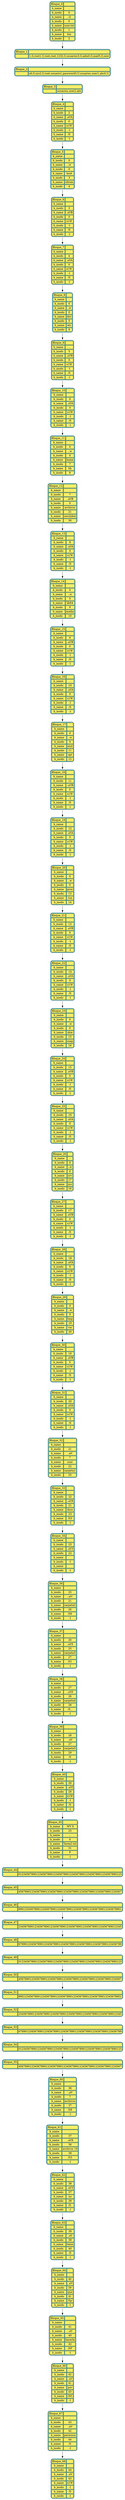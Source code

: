 digraph G {
a0[shape=none label=<
<TABLE cellspacing="3" cellpadding="2" style="rounded" bgcolor="#68d9e2"><TR>
<TD bgcolor="#f6ee69">Bloque_0</TD>
<TD bgcolor="#f6ee69"></TD>
</TR>

<TR>
<TD bgcolor="#f6ee69">b_name</TD>
<TD bgcolor="#f6ee69">.</TD>
</TR>

<TR>
<TD bgcolor="#f6ee69">b_inodo</TD>
<TD bgcolor="#f6ee69">0</TD>
</TR>

<TR>
<TD bgcolor="#f6ee69">b_name</TD>
<TD bgcolor="#f6ee69">..G</TD>
</TR>

<TR>
<TD bgcolor="#f6ee69">b_inodo</TD>
<TD bgcolor="#f6ee69">0</TD>
</TR>

<TR>
<TD bgcolor="#f6ee69">b_name</TD>
<TD bgcolor="#f6ee69">user.txt</TD>
</TR>

<TR>
<TD bgcolor="#f6ee69">b_inodo</TD>
<TD bgcolor="#f6ee69">1</TD>
</TR>

<TR>
<TD bgcolor="#f6ee69">b_name</TD>
<TD bgcolor="#f6ee69">bin</TD>
</TR>

<TR>
<TD bgcolor="#f6ee69">b_inodo</TD>
<TD bgcolor="#f6ee69">2</TD>
</TR>

</TABLE>>]; 

a1[shape=none label=<
<TABLE cellspacing="3" cellpadding="2" style="rounded" bgcolor="#68d9e2"><TR>
<TD bgcolor="#f6ee69">Bloque_1</TD>
<TD bgcolor="#f6ee69"></TD>
</TR>

<TR>
<TD bgcolor="#f6ee69"></TD>
<TD bgcolor="#f6ee69">1,G,root1,U,root,root,1232,G,usuarios3,G,adm0,G,mail5,G,new</TD>
</TR>

</TABLE>>]; 

a0-> a1

a2[shape=none label=<
<TABLE cellspacing="3" cellpadding="2" style="rounded" bgcolor="#68d9e2"><TR>
<TD bgcolor="#f6ee69">Bloque_2</TD>
<TD bgcolor="#f6ee69"></TD>
</TR>

<TR>
<TD bgcolor="#f6ee69"></TD>
<TD bgcolor="#f6ee69">s6,G,sys2,U,root,usuario1,password3,U,usuarios,user1,abc0,U,</TD>
</TR>

</TABLE>>]; 

a1-> a2

a3[shape=none label=<
<TABLE cellspacing="3" cellpadding="2" style="rounded" bgcolor="#68d9e2"><TR>
<TD bgcolor="#f6ee69">Bloque_3</TD>
<TD bgcolor="#f6ee69"></TD>
</TR>

<TR>
<TD bgcolor="#f6ee69"></TD>
<TD bgcolor="#f6ee69">usuarios,user2,abc</TD>
</TR>

</TABLE>>]; 

a2-> a3

a4[shape=none label=<
<TABLE cellspacing="3" cellpadding="2" style="rounded" bgcolor="#68d9e2"><TR>
<TD bgcolor="#f6ee69">Bloque_4</TD>
<TD bgcolor="#f6ee69"></TD>
</TR>

<TR>
<TD bgcolor="#f6ee69">b_name</TD>
<TD bgcolor="#f6ee69">.</TD>
</TR>

<TR>
<TD bgcolor="#f6ee69">b_inodo</TD>
<TD bgcolor="#f6ee69">2</TD>
</TR>

<TR>
<TD bgcolor="#f6ee69">b_name</TD>
<TD bgcolor="#f6ee69">..aVA</TD>
</TR>

<TR>
<TD bgcolor="#f6ee69">b_inodo</TD>
<TD bgcolor="#f6ee69">0</TD>
</TR>

<TR>
<TD bgcolor="#f6ee69">b_name</TD>
<TD bgcolor="#f6ee69">x1W</TD>
</TR>

<TR>
<TD bgcolor="#f6ee69">b_inodo</TD>
<TD bgcolor="#f6ee69">-1</TD>
</TR>

<TR>
<TD bgcolor="#f6ee69">b_name</TD>
<TD bgcolor="#f6ee69">/S</TD>
</TR>

<TR>
<TD bgcolor="#f6ee69">b_inodo</TD>
<TD bgcolor="#f6ee69">-1</TD>
</TR>

</TABLE>>]; 

a3-> a4

a5[shape=none label=<
<TABLE cellspacing="3" cellpadding="2" style="rounded" bgcolor="#68d9e2"><TR>
<TD bgcolor="#f6ee69">Bloque_5</TD>
<TD bgcolor="#f6ee69"></TD>
</TR>

<TR>
<TD bgcolor="#f6ee69">b_name</TD>
<TD bgcolor="#f6ee69">.</TD>
</TR>

<TR>
<TD bgcolor="#f6ee69">b_inodo</TD>
<TD bgcolor="#f6ee69">0</TD>
</TR>

<TR>
<TD bgcolor="#f6ee69">b_name</TD>
<TD bgcolor="#f6ee69">..w</TD>
</TR>

<TR>
<TD bgcolor="#f6ee69">b_inodo</TD>
<TD bgcolor="#f6ee69">0</TD>
</TR>

<TR>
<TD bgcolor="#f6ee69">b_name</TD>
<TD bgcolor="#f6ee69">boot</TD>
</TR>

<TR>
<TD bgcolor="#f6ee69">b_inodo</TD>
<TD bgcolor="#f6ee69">3</TD>
</TR>

<TR>
<TD bgcolor="#f6ee69">b_name</TD>
<TD bgcolor="#f6ee69">cdrom</TD>
</TR>

<TR>
<TD bgcolor="#f6ee69">b_inodo</TD>
<TD bgcolor="#f6ee69">4</TD>
</TR>

</TABLE>>]; 

a4-> a5

a6[shape=none label=<
<TABLE cellspacing="3" cellpadding="2" style="rounded" bgcolor="#68d9e2"><TR>
<TD bgcolor="#f6ee69">Bloque_6</TD>
<TD bgcolor="#f6ee69"></TD>
</TR>

<TR>
<TD bgcolor="#f6ee69">b_name</TD>
<TD bgcolor="#f6ee69">.</TD>
</TR>

<TR>
<TD bgcolor="#f6ee69">b_inodo</TD>
<TD bgcolor="#f6ee69">3</TD>
</TR>

<TR>
<TD bgcolor="#f6ee69">b_name</TD>
<TD bgcolor="#f6ee69">..aVB</TD>
</TR>

<TR>
<TD bgcolor="#f6ee69">b_inodo</TD>
<TD bgcolor="#f6ee69">0</TD>
</TR>

<TR>
<TD bgcolor="#f6ee69">b_name</TD>
<TD bgcolor="#f6ee69">x1W</TD>
</TR>

<TR>
<TD bgcolor="#f6ee69">b_inodo</TD>
<TD bgcolor="#f6ee69">-1</TD>
</TR>

<TR>
<TD bgcolor="#f6ee69">b_name</TD>
<TD bgcolor="#f6ee69">/S</TD>
</TR>

<TR>
<TD bgcolor="#f6ee69">b_inodo</TD>
<TD bgcolor="#f6ee69">-1</TD>
</TR>

</TABLE>>]; 

a5-> a6

a7[shape=none label=<
<TABLE cellspacing="3" cellpadding="2" style="rounded" bgcolor="#68d9e2"><TR>
<TD bgcolor="#f6ee69">Bloque_7</TD>
<TD bgcolor="#f6ee69"></TD>
</TR>

<TR>
<TD bgcolor="#f6ee69">b_name</TD>
<TD bgcolor="#f6ee69">.</TD>
</TR>

<TR>
<TD bgcolor="#f6ee69">b_inodo</TD>
<TD bgcolor="#f6ee69">4</TD>
</TR>

<TR>
<TD bgcolor="#f6ee69">b_name</TD>
<TD bgcolor="#f6ee69">..aVA</TD>
</TR>

<TR>
<TD bgcolor="#f6ee69">b_inodo</TD>
<TD bgcolor="#f6ee69">0</TD>
</TR>

<TR>
<TD bgcolor="#f6ee69">b_name</TD>
<TD bgcolor="#f6ee69">x1W</TD>
</TR>

<TR>
<TD bgcolor="#f6ee69">b_inodo</TD>
<TD bgcolor="#f6ee69">-1</TD>
</TR>

<TR>
<TD bgcolor="#f6ee69">b_name</TD>
<TD bgcolor="#f6ee69">/S</TD>
</TR>

<TR>
<TD bgcolor="#f6ee69">b_inodo</TD>
<TD bgcolor="#f6ee69">-1</TD>
</TR>

</TABLE>>]; 

a6-> a7

a8[shape=none label=<
<TABLE cellspacing="3" cellpadding="2" style="rounded" bgcolor="#68d9e2"><TR>
<TD bgcolor="#f6ee69">Bloque_8</TD>
<TD bgcolor="#f6ee69"></TD>
</TR>

<TR>
<TD bgcolor="#f6ee69">b_name</TD>
<TD bgcolor="#f6ee69">.</TD>
</TR>

<TR>
<TD bgcolor="#f6ee69">b_inodo</TD>
<TD bgcolor="#f6ee69">0</TD>
</TR>

<TR>
<TD bgcolor="#f6ee69">b_name</TD>
<TD bgcolor="#f6ee69">..w</TD>
</TR>

<TR>
<TD bgcolor="#f6ee69">b_inodo</TD>
<TD bgcolor="#f6ee69">0</TD>
</TR>

<TR>
<TD bgcolor="#f6ee69">b_name</TD>
<TD bgcolor="#f6ee69">dev</TD>
</TR>

<TR>
<TD bgcolor="#f6ee69">b_inodo</TD>
<TD bgcolor="#f6ee69">5</TD>
</TR>

<TR>
<TD bgcolor="#f6ee69">b_name</TD>
<TD bgcolor="#f6ee69">etc</TD>
</TR>

<TR>
<TD bgcolor="#f6ee69">b_inodo</TD>
<TD bgcolor="#f6ee69">6</TD>
</TR>

</TABLE>>]; 

a7-> a8

a9[shape=none label=<
<TABLE cellspacing="3" cellpadding="2" style="rounded" bgcolor="#68d9e2"><TR>
<TD bgcolor="#f6ee69">Bloque_9</TD>
<TD bgcolor="#f6ee69"></TD>
</TR>

<TR>
<TD bgcolor="#f6ee69">b_name</TD>
<TD bgcolor="#f6ee69">.</TD>
</TR>

<TR>
<TD bgcolor="#f6ee69">b_inodo</TD>
<TD bgcolor="#f6ee69">5</TD>
</TR>

<TR>
<TD bgcolor="#f6ee69">b_name</TD>
<TD bgcolor="#f6ee69">..aVB</TD>
</TR>

<TR>
<TD bgcolor="#f6ee69">b_inodo</TD>
<TD bgcolor="#f6ee69">0</TD>
</TR>

<TR>
<TD bgcolor="#f6ee69">b_name</TD>
<TD bgcolor="#f6ee69">x1W</TD>
</TR>

<TR>
<TD bgcolor="#f6ee69">b_inodo</TD>
<TD bgcolor="#f6ee69">-1</TD>
</TR>

<TR>
<TD bgcolor="#f6ee69">b_name</TD>
<TD bgcolor="#f6ee69">/S</TD>
</TR>

<TR>
<TD bgcolor="#f6ee69">b_inodo</TD>
<TD bgcolor="#f6ee69">-1</TD>
</TR>

</TABLE>>]; 

a8-> a9

a10[shape=none label=<
<TABLE cellspacing="3" cellpadding="2" style="rounded" bgcolor="#68d9e2"><TR>
<TD bgcolor="#f6ee69">Bloque_10</TD>
<TD bgcolor="#f6ee69"></TD>
</TR>

<TR>
<TD bgcolor="#f6ee69">b_name</TD>
<TD bgcolor="#f6ee69">.</TD>
</TR>

<TR>
<TD bgcolor="#f6ee69">b_inodo</TD>
<TD bgcolor="#f6ee69">6</TD>
</TR>

<TR>
<TD bgcolor="#f6ee69">b_name</TD>
<TD bgcolor="#f6ee69">..aVA</TD>
</TR>

<TR>
<TD bgcolor="#f6ee69">b_inodo</TD>
<TD bgcolor="#f6ee69">0</TD>
</TR>

<TR>
<TD bgcolor="#f6ee69">b_name</TD>
<TD bgcolor="#f6ee69">x1W</TD>
</TR>

<TR>
<TD bgcolor="#f6ee69">b_inodo</TD>
<TD bgcolor="#f6ee69">-1</TD>
</TR>

<TR>
<TD bgcolor="#f6ee69">b_name</TD>
<TD bgcolor="#f6ee69">/S</TD>
</TR>

<TR>
<TD bgcolor="#f6ee69">b_inodo</TD>
<TD bgcolor="#f6ee69">-1</TD>
</TR>

</TABLE>>]; 

a9-> a10

a11[shape=none label=<
<TABLE cellspacing="3" cellpadding="2" style="rounded" bgcolor="#68d9e2"><TR>
<TD bgcolor="#f6ee69">Bloque_11</TD>
<TD bgcolor="#f6ee69"></TD>
</TR>

<TR>
<TD bgcolor="#f6ee69">b_name</TD>
<TD bgcolor="#f6ee69">.</TD>
</TR>

<TR>
<TD bgcolor="#f6ee69">b_inodo</TD>
<TD bgcolor="#f6ee69">0</TD>
</TR>

<TR>
<TD bgcolor="#f6ee69">b_name</TD>
<TD bgcolor="#f6ee69">..w</TD>
</TR>

<TR>
<TD bgcolor="#f6ee69">b_inodo</TD>
<TD bgcolor="#f6ee69">0</TD>
</TR>

<TR>
<TD bgcolor="#f6ee69">b_name</TD>
<TD bgcolor="#f6ee69">home</TD>
</TR>

<TR>
<TD bgcolor="#f6ee69">b_inodo</TD>
<TD bgcolor="#f6ee69">7</TD>
</TR>

<TR>
<TD bgcolor="#f6ee69">b_name</TD>
<TD bgcolor="#f6ee69">lib</TD>
</TR>

<TR>
<TD bgcolor="#f6ee69">b_inodo</TD>
<TD bgcolor="#f6ee69">8</TD>
</TR>

</TABLE>>]; 

a10-> a11

a12[shape=none label=<
<TABLE cellspacing="3" cellpadding="2" style="rounded" bgcolor="#68d9e2"><TR>
<TD bgcolor="#f6ee69">Bloque_12</TD>
<TD bgcolor="#f6ee69"></TD>
</TR>

<TR>
<TD bgcolor="#f6ee69">b_name</TD>
<TD bgcolor="#f6ee69">.</TD>
</TR>

<TR>
<TD bgcolor="#f6ee69">b_inodo</TD>
<TD bgcolor="#f6ee69">7</TD>
</TR>

<TR>
<TD bgcolor="#f6ee69">b_name</TD>
<TD bgcolor="#f6ee69">..aVB</TD>
</TR>

<TR>
<TD bgcolor="#f6ee69">b_inodo</TD>
<TD bgcolor="#f6ee69">0</TD>
</TR>

<TR>
<TD bgcolor="#f6ee69">b_name</TD>
<TD bgcolor="#f6ee69">archivos</TD>
</TR>

<TR>
<TD bgcolor="#f6ee69">b_inodo</TD>
<TD bgcolor="#f6ee69">21</TD>
</TR>

<TR>
<TD bgcolor="#f6ee69">b_name</TD>
<TD bgcolor="#f6ee69">serchiboi</TD>
</TR>

<TR>
<TD bgcolor="#f6ee69">b_inodo</TD>
<TD bgcolor="#f6ee69">36</TD>
</TR>

</TABLE>>]; 

a11-> a12

a13[shape=none label=<
<TABLE cellspacing="3" cellpadding="2" style="rounded" bgcolor="#68d9e2"><TR>
<TD bgcolor="#f6ee69">Bloque_13</TD>
<TD bgcolor="#f6ee69"></TD>
</TR>

<TR>
<TD bgcolor="#f6ee69">b_name</TD>
<TD bgcolor="#f6ee69">.</TD>
</TR>

<TR>
<TD bgcolor="#f6ee69">b_inodo</TD>
<TD bgcolor="#f6ee69">8</TD>
</TR>

<TR>
<TD bgcolor="#f6ee69">b_name</TD>
<TD bgcolor="#f6ee69">..aVA</TD>
</TR>

<TR>
<TD bgcolor="#f6ee69">b_inodo</TD>
<TD bgcolor="#f6ee69">0</TD>
</TR>

<TR>
<TD bgcolor="#f6ee69">b_name</TD>
<TD bgcolor="#f6ee69">x1W</TD>
</TR>

<TR>
<TD bgcolor="#f6ee69">b_inodo</TD>
<TD bgcolor="#f6ee69">-1</TD>
</TR>

<TR>
<TD bgcolor="#f6ee69">b_name</TD>
<TD bgcolor="#f6ee69">/S</TD>
</TR>

<TR>
<TD bgcolor="#f6ee69">b_inodo</TD>
<TD bgcolor="#f6ee69">-1</TD>
</TR>

</TABLE>>]; 

a12-> a13

a14[shape=none label=<
<TABLE cellspacing="3" cellpadding="2" style="rounded" bgcolor="#68d9e2"><TR>
<TD bgcolor="#f6ee69">Bloque_14</TD>
<TD bgcolor="#f6ee69"></TD>
</TR>

<TR>
<TD bgcolor="#f6ee69">b_name</TD>
<TD bgcolor="#f6ee69">.</TD>
</TR>

<TR>
<TD bgcolor="#f6ee69">b_inodo</TD>
<TD bgcolor="#f6ee69">0</TD>
</TR>

<TR>
<TD bgcolor="#f6ee69">b_name</TD>
<TD bgcolor="#f6ee69">..w</TD>
</TR>

<TR>
<TD bgcolor="#f6ee69">b_inodo</TD>
<TD bgcolor="#f6ee69">0</TD>
</TR>

<TR>
<TD bgcolor="#f6ee69">b_name</TD>
<TD bgcolor="#f6ee69">lib64</TD>
</TR>

<TR>
<TD bgcolor="#f6ee69">b_inodo</TD>
<TD bgcolor="#f6ee69">9</TD>
</TR>

<TR>
<TD bgcolor="#f6ee69">b_name</TD>
<TD bgcolor="#f6ee69">media</TD>
</TR>

<TR>
<TD bgcolor="#f6ee69">b_inodo</TD>
<TD bgcolor="#f6ee69">10</TD>
</TR>

</TABLE>>]; 

a13-> a14

a15[shape=none label=<
<TABLE cellspacing="3" cellpadding="2" style="rounded" bgcolor="#68d9e2"><TR>
<TD bgcolor="#f6ee69">Bloque_15</TD>
<TD bgcolor="#f6ee69"></TD>
</TR>

<TR>
<TD bgcolor="#f6ee69">b_name</TD>
<TD bgcolor="#f6ee69">.</TD>
</TR>

<TR>
<TD bgcolor="#f6ee69">b_inodo</TD>
<TD bgcolor="#f6ee69">9</TD>
</TR>

<TR>
<TD bgcolor="#f6ee69">b_name</TD>
<TD bgcolor="#f6ee69">..aVB</TD>
</TR>

<TR>
<TD bgcolor="#f6ee69">b_inodo</TD>
<TD bgcolor="#f6ee69">0</TD>
</TR>

<TR>
<TD bgcolor="#f6ee69">b_name</TD>
<TD bgcolor="#f6ee69">x1W</TD>
</TR>

<TR>
<TD bgcolor="#f6ee69">b_inodo</TD>
<TD bgcolor="#f6ee69">-1</TD>
</TR>

<TR>
<TD bgcolor="#f6ee69">b_name</TD>
<TD bgcolor="#f6ee69">/S</TD>
</TR>

<TR>
<TD bgcolor="#f6ee69">b_inodo</TD>
<TD bgcolor="#f6ee69">-1</TD>
</TR>

</TABLE>>]; 

a14-> a15

a16[shape=none label=<
<TABLE cellspacing="3" cellpadding="2" style="rounded" bgcolor="#68d9e2"><TR>
<TD bgcolor="#f6ee69">Bloque_16</TD>
<TD bgcolor="#f6ee69"></TD>
</TR>

<TR>
<TD bgcolor="#f6ee69">b_name</TD>
<TD bgcolor="#f6ee69">.</TD>
</TR>

<TR>
<TD bgcolor="#f6ee69">b_inodo</TD>
<TD bgcolor="#f6ee69">10</TD>
</TR>

<TR>
<TD bgcolor="#f6ee69">b_name</TD>
<TD bgcolor="#f6ee69">..aVA</TD>
</TR>

<TR>
<TD bgcolor="#f6ee69">b_inodo</TD>
<TD bgcolor="#f6ee69">0</TD>
</TR>

<TR>
<TD bgcolor="#f6ee69">b_name</TD>
<TD bgcolor="#f6ee69">x1W</TD>
</TR>

<TR>
<TD bgcolor="#f6ee69">b_inodo</TD>
<TD bgcolor="#f6ee69">-1</TD>
</TR>

<TR>
<TD bgcolor="#f6ee69">b_name</TD>
<TD bgcolor="#f6ee69">/S</TD>
</TR>

<TR>
<TD bgcolor="#f6ee69">b_inodo</TD>
<TD bgcolor="#f6ee69">-1</TD>
</TR>

</TABLE>>]; 

a15-> a16

a17[shape=none label=<
<TABLE cellspacing="3" cellpadding="2" style="rounded" bgcolor="#68d9e2"><TR>
<TD bgcolor="#f6ee69">Bloque_17</TD>
<TD bgcolor="#f6ee69"></TD>
</TR>

<TR>
<TD bgcolor="#f6ee69">b_name</TD>
<TD bgcolor="#f6ee69">.</TD>
</TR>

<TR>
<TD bgcolor="#f6ee69">b_inodo</TD>
<TD bgcolor="#f6ee69">0</TD>
</TR>

<TR>
<TD bgcolor="#f6ee69">b_name</TD>
<TD bgcolor="#f6ee69">..w</TD>
</TR>

<TR>
<TD bgcolor="#f6ee69">b_inodo</TD>
<TD bgcolor="#f6ee69">0</TD>
</TR>

<TR>
<TD bgcolor="#f6ee69">b_name</TD>
<TD bgcolor="#f6ee69">mnt</TD>
</TR>

<TR>
<TD bgcolor="#f6ee69">b_inodo</TD>
<TD bgcolor="#f6ee69">11</TD>
</TR>

<TR>
<TD bgcolor="#f6ee69">b_name</TD>
<TD bgcolor="#f6ee69">opt</TD>
</TR>

<TR>
<TD bgcolor="#f6ee69">b_inodo</TD>
<TD bgcolor="#f6ee69">12</TD>
</TR>

</TABLE>>]; 

a16-> a17

a18[shape=none label=<
<TABLE cellspacing="3" cellpadding="2" style="rounded" bgcolor="#68d9e2"><TR>
<TD bgcolor="#f6ee69">Bloque_18</TD>
<TD bgcolor="#f6ee69"></TD>
</TR>

<TR>
<TD bgcolor="#f6ee69">b_name</TD>
<TD bgcolor="#f6ee69">.</TD>
</TR>

<TR>
<TD bgcolor="#f6ee69">b_inodo</TD>
<TD bgcolor="#f6ee69">11</TD>
</TR>

<TR>
<TD bgcolor="#f6ee69">b_name</TD>
<TD bgcolor="#f6ee69">..aVB</TD>
</TR>

<TR>
<TD bgcolor="#f6ee69">b_inodo</TD>
<TD bgcolor="#f6ee69">0</TD>
</TR>

<TR>
<TD bgcolor="#f6ee69">b_name</TD>
<TD bgcolor="#f6ee69">x1W</TD>
</TR>

<TR>
<TD bgcolor="#f6ee69">b_inodo</TD>
<TD bgcolor="#f6ee69">-1</TD>
</TR>

<TR>
<TD bgcolor="#f6ee69">b_name</TD>
<TD bgcolor="#f6ee69">/S</TD>
</TR>

<TR>
<TD bgcolor="#f6ee69">b_inodo</TD>
<TD bgcolor="#f6ee69">-1</TD>
</TR>

</TABLE>>]; 

a17-> a18

a19[shape=none label=<
<TABLE cellspacing="3" cellpadding="2" style="rounded" bgcolor="#68d9e2"><TR>
<TD bgcolor="#f6ee69">Bloque_19</TD>
<TD bgcolor="#f6ee69"></TD>
</TR>

<TR>
<TD bgcolor="#f6ee69">b_name</TD>
<TD bgcolor="#f6ee69">.</TD>
</TR>

<TR>
<TD bgcolor="#f6ee69">b_inodo</TD>
<TD bgcolor="#f6ee69">12</TD>
</TR>

<TR>
<TD bgcolor="#f6ee69">b_name</TD>
<TD bgcolor="#f6ee69">..aVA</TD>
</TR>

<TR>
<TD bgcolor="#f6ee69">b_inodo</TD>
<TD bgcolor="#f6ee69">0</TD>
</TR>

<TR>
<TD bgcolor="#f6ee69">b_name</TD>
<TD bgcolor="#f6ee69">x1W</TD>
</TR>

<TR>
<TD bgcolor="#f6ee69">b_inodo</TD>
<TD bgcolor="#f6ee69">-1</TD>
</TR>

<TR>
<TD bgcolor="#f6ee69">b_name</TD>
<TD bgcolor="#f6ee69">/S</TD>
</TR>

<TR>
<TD bgcolor="#f6ee69">b_inodo</TD>
<TD bgcolor="#f6ee69">-1</TD>
</TR>

</TABLE>>]; 

a18-> a19

a20[shape=none label=<
<TABLE cellspacing="3" cellpadding="2" style="rounded" bgcolor="#68d9e2"><TR>
<TD bgcolor="#f6ee69">Bloque_20</TD>
<TD bgcolor="#f6ee69"></TD>
</TR>

<TR>
<TD bgcolor="#f6ee69">b_name</TD>
<TD bgcolor="#f6ee69">.</TD>
</TR>

<TR>
<TD bgcolor="#f6ee69">b_inodo</TD>
<TD bgcolor="#f6ee69">0</TD>
</TR>

<TR>
<TD bgcolor="#f6ee69">b_name</TD>
<TD bgcolor="#f6ee69">..w</TD>
</TR>

<TR>
<TD bgcolor="#f6ee69">b_inodo</TD>
<TD bgcolor="#f6ee69">0</TD>
</TR>

<TR>
<TD bgcolor="#f6ee69">b_name</TD>
<TD bgcolor="#f6ee69">proc</TD>
</TR>

<TR>
<TD bgcolor="#f6ee69">b_inodo</TD>
<TD bgcolor="#f6ee69">13</TD>
</TR>

<TR>
<TD bgcolor="#f6ee69">b_name</TD>
<TD bgcolor="#f6ee69">run</TD>
</TR>

<TR>
<TD bgcolor="#f6ee69">b_inodo</TD>
<TD bgcolor="#f6ee69">14</TD>
</TR>

</TABLE>>]; 

a19-> a20

a21[shape=none label=<
<TABLE cellspacing="3" cellpadding="2" style="rounded" bgcolor="#68d9e2"><TR>
<TD bgcolor="#f6ee69">Bloque_21</TD>
<TD bgcolor="#f6ee69"></TD>
</TR>

<TR>
<TD bgcolor="#f6ee69">b_name</TD>
<TD bgcolor="#f6ee69">.</TD>
</TR>

<TR>
<TD bgcolor="#f6ee69">b_inodo</TD>
<TD bgcolor="#f6ee69">13</TD>
</TR>

<TR>
<TD bgcolor="#f6ee69">b_name</TD>
<TD bgcolor="#f6ee69">..aVB</TD>
</TR>

<TR>
<TD bgcolor="#f6ee69">b_inodo</TD>
<TD bgcolor="#f6ee69">0</TD>
</TR>

<TR>
<TD bgcolor="#f6ee69">b_name</TD>
<TD bgcolor="#f6ee69">x1W</TD>
</TR>

<TR>
<TD bgcolor="#f6ee69">b_inodo</TD>
<TD bgcolor="#f6ee69">-1</TD>
</TR>

<TR>
<TD bgcolor="#f6ee69">b_name</TD>
<TD bgcolor="#f6ee69">/S</TD>
</TR>

<TR>
<TD bgcolor="#f6ee69">b_inodo</TD>
<TD bgcolor="#f6ee69">-1</TD>
</TR>

</TABLE>>]; 

a20-> a21

a22[shape=none label=<
<TABLE cellspacing="3" cellpadding="2" style="rounded" bgcolor="#68d9e2"><TR>
<TD bgcolor="#f6ee69">Bloque_22</TD>
<TD bgcolor="#f6ee69"></TD>
</TR>

<TR>
<TD bgcolor="#f6ee69">b_name</TD>
<TD bgcolor="#f6ee69">.</TD>
</TR>

<TR>
<TD bgcolor="#f6ee69">b_inodo</TD>
<TD bgcolor="#f6ee69">14</TD>
</TR>

<TR>
<TD bgcolor="#f6ee69">b_name</TD>
<TD bgcolor="#f6ee69">..aVA</TD>
</TR>

<TR>
<TD bgcolor="#f6ee69">b_inodo</TD>
<TD bgcolor="#f6ee69">0</TD>
</TR>

<TR>
<TD bgcolor="#f6ee69">b_name</TD>
<TD bgcolor="#f6ee69">x1W</TD>
</TR>

<TR>
<TD bgcolor="#f6ee69">b_inodo</TD>
<TD bgcolor="#f6ee69">-1</TD>
</TR>

<TR>
<TD bgcolor="#f6ee69">b_name</TD>
<TD bgcolor="#f6ee69">/S</TD>
</TR>

<TR>
<TD bgcolor="#f6ee69">b_inodo</TD>
<TD bgcolor="#f6ee69">-1</TD>
</TR>

</TABLE>>]; 

a21-> a22

a23[shape=none label=<
<TABLE cellspacing="3" cellpadding="2" style="rounded" bgcolor="#68d9e2"><TR>
<TD bgcolor="#f6ee69">Bloque_23</TD>
<TD bgcolor="#f6ee69"></TD>
</TR>

<TR>
<TD bgcolor="#f6ee69">b_name</TD>
<TD bgcolor="#f6ee69">.</TD>
</TR>

<TR>
<TD bgcolor="#f6ee69">b_inodo</TD>
<TD bgcolor="#f6ee69">0</TD>
</TR>

<TR>
<TD bgcolor="#f6ee69">b_name</TD>
<TD bgcolor="#f6ee69">..w</TD>
</TR>

<TR>
<TD bgcolor="#f6ee69">b_inodo</TD>
<TD bgcolor="#f6ee69">0</TD>
</TR>

<TR>
<TD bgcolor="#f6ee69">b_name</TD>
<TD bgcolor="#f6ee69">sbin</TD>
</TR>

<TR>
<TD bgcolor="#f6ee69">b_inodo</TD>
<TD bgcolor="#f6ee69">15</TD>
</TR>

<TR>
<TD bgcolor="#f6ee69">b_name</TD>
<TD bgcolor="#f6ee69">snap</TD>
</TR>

<TR>
<TD bgcolor="#f6ee69">b_inodo</TD>
<TD bgcolor="#f6ee69">16</TD>
</TR>

</TABLE>>]; 

a22-> a23

a24[shape=none label=<
<TABLE cellspacing="3" cellpadding="2" style="rounded" bgcolor="#68d9e2"><TR>
<TD bgcolor="#f6ee69">Bloque_24</TD>
<TD bgcolor="#f6ee69"></TD>
</TR>

<TR>
<TD bgcolor="#f6ee69">b_name</TD>
<TD bgcolor="#f6ee69">.</TD>
</TR>

<TR>
<TD bgcolor="#f6ee69">b_inodo</TD>
<TD bgcolor="#f6ee69">15</TD>
</TR>

<TR>
<TD bgcolor="#f6ee69">b_name</TD>
<TD bgcolor="#f6ee69">..aVB</TD>
</TR>

<TR>
<TD bgcolor="#f6ee69">b_inodo</TD>
<TD bgcolor="#f6ee69">0</TD>
</TR>

<TR>
<TD bgcolor="#f6ee69">b_name</TD>
<TD bgcolor="#f6ee69">x1W</TD>
</TR>

<TR>
<TD bgcolor="#f6ee69">b_inodo</TD>
<TD bgcolor="#f6ee69">-1</TD>
</TR>

<TR>
<TD bgcolor="#f6ee69">b_name</TD>
<TD bgcolor="#f6ee69">/S</TD>
</TR>

<TR>
<TD bgcolor="#f6ee69">b_inodo</TD>
<TD bgcolor="#f6ee69">-1</TD>
</TR>

</TABLE>>]; 

a23-> a24

a25[shape=none label=<
<TABLE cellspacing="3" cellpadding="2" style="rounded" bgcolor="#68d9e2"><TR>
<TD bgcolor="#f6ee69">Bloque_25</TD>
<TD bgcolor="#f6ee69"></TD>
</TR>

<TR>
<TD bgcolor="#f6ee69">b_name</TD>
<TD bgcolor="#f6ee69">.</TD>
</TR>

<TR>
<TD bgcolor="#f6ee69">b_inodo</TD>
<TD bgcolor="#f6ee69">16</TD>
</TR>

<TR>
<TD bgcolor="#f6ee69">b_name</TD>
<TD bgcolor="#f6ee69">..aVA</TD>
</TR>

<TR>
<TD bgcolor="#f6ee69">b_inodo</TD>
<TD bgcolor="#f6ee69">0</TD>
</TR>

<TR>
<TD bgcolor="#f6ee69">b_name</TD>
<TD bgcolor="#f6ee69">x1W</TD>
</TR>

<TR>
<TD bgcolor="#f6ee69">b_inodo</TD>
<TD bgcolor="#f6ee69">-1</TD>
</TR>

<TR>
<TD bgcolor="#f6ee69">b_name</TD>
<TD bgcolor="#f6ee69">/S</TD>
</TR>

<TR>
<TD bgcolor="#f6ee69">b_inodo</TD>
<TD bgcolor="#f6ee69">-1</TD>
</TR>

</TABLE>>]; 

a24-> a25

a26[shape=none label=<
<TABLE cellspacing="3" cellpadding="2" style="rounded" bgcolor="#68d9e2"><TR>
<TD bgcolor="#f6ee69">Bloque_26</TD>
<TD bgcolor="#f6ee69"></TD>
</TR>

<TR>
<TD bgcolor="#f6ee69">b_name</TD>
<TD bgcolor="#f6ee69">.</TD>
</TR>

<TR>
<TD bgcolor="#f6ee69">b_inodo</TD>
<TD bgcolor="#f6ee69">0</TD>
</TR>

<TR>
<TD bgcolor="#f6ee69">b_name</TD>
<TD bgcolor="#f6ee69">..w</TD>
</TR>

<TR>
<TD bgcolor="#f6ee69">b_inodo</TD>
<TD bgcolor="#f6ee69">0</TD>
</TR>

<TR>
<TD bgcolor="#f6ee69">b_name</TD>
<TD bgcolor="#f6ee69">srv</TD>
</TR>

<TR>
<TD bgcolor="#f6ee69">b_inodo</TD>
<TD bgcolor="#f6ee69">17</TD>
</TR>

<TR>
<TD bgcolor="#f6ee69">b_name</TD>
<TD bgcolor="#f6ee69">sys</TD>
</TR>

<TR>
<TD bgcolor="#f6ee69">b_inodo</TD>
<TD bgcolor="#f6ee69">18</TD>
</TR>

</TABLE>>]; 

a25-> a26

a27[shape=none label=<
<TABLE cellspacing="3" cellpadding="2" style="rounded" bgcolor="#68d9e2"><TR>
<TD bgcolor="#f6ee69">Bloque_27</TD>
<TD bgcolor="#f6ee69"></TD>
</TR>

<TR>
<TD bgcolor="#f6ee69">b_name</TD>
<TD bgcolor="#f6ee69">.</TD>
</TR>

<TR>
<TD bgcolor="#f6ee69">b_inodo</TD>
<TD bgcolor="#f6ee69">17</TD>
</TR>

<TR>
<TD bgcolor="#f6ee69">b_name</TD>
<TD bgcolor="#f6ee69">..aVB</TD>
</TR>

<TR>
<TD bgcolor="#f6ee69">b_inodo</TD>
<TD bgcolor="#f6ee69">0</TD>
</TR>

<TR>
<TD bgcolor="#f6ee69">b_name</TD>
<TD bgcolor="#f6ee69">x1W</TD>
</TR>

<TR>
<TD bgcolor="#f6ee69">b_inodo</TD>
<TD bgcolor="#f6ee69">-1</TD>
</TR>

<TR>
<TD bgcolor="#f6ee69">b_name</TD>
<TD bgcolor="#f6ee69">/S</TD>
</TR>

<TR>
<TD bgcolor="#f6ee69">b_inodo</TD>
<TD bgcolor="#f6ee69">-1</TD>
</TR>

</TABLE>>]; 

a26-> a27

a28[shape=none label=<
<TABLE cellspacing="3" cellpadding="2" style="rounded" bgcolor="#68d9e2"><TR>
<TD bgcolor="#f6ee69">Bloque_28</TD>
<TD bgcolor="#f6ee69"></TD>
</TR>

<TR>
<TD bgcolor="#f6ee69">b_name</TD>
<TD bgcolor="#f6ee69">.</TD>
</TR>

<TR>
<TD bgcolor="#f6ee69">b_inodo</TD>
<TD bgcolor="#f6ee69">18</TD>
</TR>

<TR>
<TD bgcolor="#f6ee69">b_name</TD>
<TD bgcolor="#f6ee69">..aVA</TD>
</TR>

<TR>
<TD bgcolor="#f6ee69">b_inodo</TD>
<TD bgcolor="#f6ee69">0</TD>
</TR>

<TR>
<TD bgcolor="#f6ee69">b_name</TD>
<TD bgcolor="#f6ee69">x1W</TD>
</TR>

<TR>
<TD bgcolor="#f6ee69">b_inodo</TD>
<TD bgcolor="#f6ee69">-1</TD>
</TR>

<TR>
<TD bgcolor="#f6ee69">b_name</TD>
<TD bgcolor="#f6ee69">/S</TD>
</TR>

<TR>
<TD bgcolor="#f6ee69">b_inodo</TD>
<TD bgcolor="#f6ee69">-1</TD>
</TR>

</TABLE>>]; 

a27-> a28

a29[shape=none label=<
<TABLE cellspacing="3" cellpadding="2" style="rounded" bgcolor="#68d9e2"><TR>
<TD bgcolor="#f6ee69">Bloque_29</TD>
<TD bgcolor="#f6ee69"></TD>
</TR>

<TR>
<TD bgcolor="#f6ee69">b_name</TD>
<TD bgcolor="#f6ee69">.</TD>
</TR>

<TR>
<TD bgcolor="#f6ee69">b_inodo</TD>
<TD bgcolor="#f6ee69">0</TD>
</TR>

<TR>
<TD bgcolor="#f6ee69">b_name</TD>
<TD bgcolor="#f6ee69">..w</TD>
</TR>

<TR>
<TD bgcolor="#f6ee69">b_inodo</TD>
<TD bgcolor="#f6ee69">0</TD>
</TR>

<TR>
<TD bgcolor="#f6ee69">b_name</TD>
<TD bgcolor="#f6ee69">tmp</TD>
</TR>

<TR>
<TD bgcolor="#f6ee69">b_inodo</TD>
<TD bgcolor="#f6ee69">19</TD>
</TR>

<TR>
<TD bgcolor="#f6ee69">b_name</TD>
<TD bgcolor="#f6ee69">var</TD>
</TR>

<TR>
<TD bgcolor="#f6ee69">b_inodo</TD>
<TD bgcolor="#f6ee69">20</TD>
</TR>

</TABLE>>]; 

a28-> a29

a30[shape=none label=<
<TABLE cellspacing="3" cellpadding="2" style="rounded" bgcolor="#68d9e2"><TR>
<TD bgcolor="#f6ee69">Bloque_30</TD>
<TD bgcolor="#f6ee69"></TD>
</TR>

<TR>
<TD bgcolor="#f6ee69">b_name</TD>
<TD bgcolor="#f6ee69">.</TD>
</TR>

<TR>
<TD bgcolor="#f6ee69">b_inodo</TD>
<TD bgcolor="#f6ee69">19</TD>
</TR>

<TR>
<TD bgcolor="#f6ee69">b_name</TD>
<TD bgcolor="#f6ee69">..aVB</TD>
</TR>

<TR>
<TD bgcolor="#f6ee69">b_inodo</TD>
<TD bgcolor="#f6ee69">0</TD>
</TR>

<TR>
<TD bgcolor="#f6ee69">b_name</TD>
<TD bgcolor="#f6ee69">x1W</TD>
</TR>

<TR>
<TD bgcolor="#f6ee69">b_inodo</TD>
<TD bgcolor="#f6ee69">-1</TD>
</TR>

<TR>
<TD bgcolor="#f6ee69">b_name</TD>
<TD bgcolor="#f6ee69">/S</TD>
</TR>

<TR>
<TD bgcolor="#f6ee69">b_inodo</TD>
<TD bgcolor="#f6ee69">-1</TD>
</TR>

</TABLE>>]; 

a29-> a30

a31[shape=none label=<
<TABLE cellspacing="3" cellpadding="2" style="rounded" bgcolor="#68d9e2"><TR>
<TD bgcolor="#f6ee69">Bloque_31</TD>
<TD bgcolor="#f6ee69"></TD>
</TR>

<TR>
<TD bgcolor="#f6ee69">b_name</TD>
<TD bgcolor="#f6ee69">.</TD>
</TR>

<TR>
<TD bgcolor="#f6ee69">b_inodo</TD>
<TD bgcolor="#f6ee69">20</TD>
</TR>

<TR>
<TD bgcolor="#f6ee69">b_name</TD>
<TD bgcolor="#f6ee69">..aVA</TD>
</TR>

<TR>
<TD bgcolor="#f6ee69">b_inodo</TD>
<TD bgcolor="#f6ee69">0</TD>
</TR>

<TR>
<TD bgcolor="#f6ee69">b_name</TD>
<TD bgcolor="#f6ee69">x1W</TD>
</TR>

<TR>
<TD bgcolor="#f6ee69">b_inodo</TD>
<TD bgcolor="#f6ee69">-1</TD>
</TR>

<TR>
<TD bgcolor="#f6ee69">b_name</TD>
<TD bgcolor="#f6ee69">/S</TD>
</TR>

<TR>
<TD bgcolor="#f6ee69">b_inodo</TD>
<TD bgcolor="#f6ee69">-1</TD>
</TR>

</TABLE>>]; 

a30-> a31

a32[shape=none label=<
<TABLE cellspacing="3" cellpadding="2" style="rounded" bgcolor="#68d9e2"><TR>
<TD bgcolor="#f6ee69">Bloque_32</TD>
<TD bgcolor="#f6ee69"></TD>
</TR>

<TR>
<TD bgcolor="#f6ee69">b_name</TD>
<TD bgcolor="#f6ee69">.</TD>
</TR>

<TR>
<TD bgcolor="#f6ee69">b_inodo</TD>
<TD bgcolor="#f6ee69">21</TD>
</TR>

<TR>
<TD bgcolor="#f6ee69">b_name</TD>
<TD bgcolor="#f6ee69">..aV</TD>
</TR>

<TR>
<TD bgcolor="#f6ee69">b_inodo</TD>
<TD bgcolor="#f6ee69">7</TD>
</TR>

<TR>
<TD bgcolor="#f6ee69">b_name</TD>
<TD bgcolor="#f6ee69">user</TD>
</TR>

<TR>
<TD bgcolor="#f6ee69">b_inodo</TD>
<TD bgcolor="#f6ee69">22</TD>
</TR>

<TR>
<TD bgcolor="#f6ee69">b_name</TD>
<TD bgcolor="#f6ee69">carpeta1</TD>
</TR>

<TR>
<TD bgcolor="#f6ee69">b_inodo</TD>
<TD bgcolor="#f6ee69">25</TD>
</TR>

</TABLE>>]; 

a31-> a32

a33[shape=none label=<
<TABLE cellspacing="3" cellpadding="2" style="rounded" bgcolor="#68d9e2"><TR>
<TD bgcolor="#f6ee69">Bloque_33</TD>
<TD bgcolor="#f6ee69"></TD>
</TR>

<TR>
<TD bgcolor="#f6ee69">b_name</TD>
<TD bgcolor="#f6ee69">.</TD>
</TR>

<TR>
<TD bgcolor="#f6ee69">b_inodo</TD>
<TD bgcolor="#f6ee69">22</TD>
</TR>

<TR>
<TD bgcolor="#f6ee69">b_name</TD>
<TD bgcolor="#f6ee69">..aV8</TD>
</TR>

<TR>
<TD bgcolor="#f6ee69">b_inodo</TD>
<TD bgcolor="#f6ee69">21</TD>
</TR>

<TR>
<TD bgcolor="#f6ee69">b_name</TD>
<TD bgcolor="#f6ee69">docs</TD>
</TR>

<TR>
<TD bgcolor="#f6ee69">b_inodo</TD>
<TD bgcolor="#f6ee69">23</TD>
</TR>

<TR>
<TD bgcolor="#f6ee69">b_name</TD>
<TD bgcolor="#f6ee69">/S3</TD>
</TR>

<TR>
<TD bgcolor="#f6ee69">b_inodo</TD>
<TD bgcolor="#f6ee69">-1</TD>
</TR>

</TABLE>>]; 

a32-> a33

a34[shape=none label=<
<TABLE cellspacing="3" cellpadding="2" style="rounded" bgcolor="#68d9e2"><TR>
<TD bgcolor="#f6ee69">Bloque_34</TD>
<TD bgcolor="#f6ee69"></TD>
</TR>

<TR>
<TD bgcolor="#f6ee69">b_name</TD>
<TD bgcolor="#f6ee69">.</TD>
</TR>

<TR>
<TD bgcolor="#f6ee69">b_inodo</TD>
<TD bgcolor="#f6ee69">23</TD>
</TR>

<TR>
<TD bgcolor="#f6ee69">b_name</TD>
<TD bgcolor="#f6ee69">..aV3</TD>
</TR>

<TR>
<TD bgcolor="#f6ee69">b_inodo</TD>
<TD bgcolor="#f6ee69">22</TD>
</TR>

<TR>
<TD bgcolor="#f6ee69">b_name</TD>
<TD bgcolor="#f6ee69"></TD>
</TR>

<TR>
<TD bgcolor="#f6ee69">b_inodo</TD>
<TD bgcolor="#f6ee69">-1</TD>
</TR>

<TR>
<TD bgcolor="#f6ee69">b_name</TD>
<TD bgcolor="#f6ee69"></TD>
</TR>

<TR>
<TD bgcolor="#f6ee69">b_inodo</TD>
<TD bgcolor="#f6ee69">-1</TD>
</TR>

</TABLE>>]; 

a33-> a34

a36[shape=none label=<
<TABLE cellspacing="3" cellpadding="2" style="rounded" bgcolor="#68d9e2"><TR>
<TD bgcolor="#f6ee69">Bloque_36</TD>
<TD bgcolor="#f6ee69"></TD>
</TR>

<TR>
<TD bgcolor="#f6ee69">b_name</TD>
<TD bgcolor="#f6ee69">.</TD>
</TR>

<TR>
<TD bgcolor="#f6ee69">b_inodo</TD>
<TD bgcolor="#f6ee69">25</TD>
</TR>

<TR>
<TD bgcolor="#f6ee69">b_name</TD>
<TD bgcolor="#f6ee69">..aV:</TD>
</TR>

<TR>
<TD bgcolor="#f6ee69">b_inodo</TD>
<TD bgcolor="#f6ee69">21</TD>
</TR>

<TR>
<TD bgcolor="#f6ee69">b_name</TD>
<TD bgcolor="#f6ee69">carpeta2</TD>
</TR>

<TR>
<TD bgcolor="#f6ee69">b_inodo</TD>
<TD bgcolor="#f6ee69">26</TD>
</TR>

<TR>
<TD bgcolor="#f6ee69">b_name</TD>
<TD bgcolor="#f6ee69">/S6</TD>
</TR>

<TR>
<TD bgcolor="#f6ee69">b_inodo</TD>
<TD bgcolor="#f6ee69">-1</TD>
</TR>

</TABLE>>]; 

a34-> a36

a37[shape=none label=<
<TABLE cellspacing="3" cellpadding="2" style="rounded" bgcolor="#68d9e2"><TR>
<TD bgcolor="#f6ee69">Bloque_37</TD>
<TD bgcolor="#f6ee69"></TD>
</TR>

<TR>
<TD bgcolor="#f6ee69">b_name</TD>
<TD bgcolor="#f6ee69">.</TD>
</TR>

<TR>
<TD bgcolor="#f6ee69">b_inodo</TD>
<TD bgcolor="#f6ee69">26</TD>
</TR>

<TR>
<TD bgcolor="#f6ee69">b_name</TD>
<TD bgcolor="#f6ee69">..aV5</TD>
</TR>

<TR>
<TD bgcolor="#f6ee69">b_inodo</TD>
<TD bgcolor="#f6ee69">25</TD>
</TR>

<TR>
<TD bgcolor="#f6ee69">b_name</TD>
<TD bgcolor="#f6ee69">carpeta3</TD>
</TR>

<TR>
<TD bgcolor="#f6ee69">b_inodo</TD>
<TD bgcolor="#f6ee69">27</TD>
</TR>

<TR>
<TD bgcolor="#f6ee69">b_name</TD>
<TD bgcolor="#f6ee69">/S1</TD>
</TR>

<TR>
<TD bgcolor="#f6ee69">b_inodo</TD>
<TD bgcolor="#f6ee69">-1</TD>
</TR>

</TABLE>>]; 

a36-> a37

a38[shape=none label=<
<TABLE cellspacing="3" cellpadding="2" style="rounded" bgcolor="#68d9e2"><TR>
<TD bgcolor="#f6ee69">Bloque_38</TD>
<TD bgcolor="#f6ee69"></TD>
</TR>

<TR>
<TD bgcolor="#f6ee69">b_name</TD>
<TD bgcolor="#f6ee69">.</TD>
</TR>

<TR>
<TD bgcolor="#f6ee69">b_inodo</TD>
<TD bgcolor="#f6ee69">27</TD>
</TR>

<TR>
<TD bgcolor="#f6ee69">b_name</TD>
<TD bgcolor="#f6ee69">..aV0</TD>
</TR>

<TR>
<TD bgcolor="#f6ee69">b_inodo</TD>
<TD bgcolor="#f6ee69">26</TD>
</TR>

<TR>
<TD bgcolor="#f6ee69">b_name</TD>
<TD bgcolor="#f6ee69">carpeta4</TD>
</TR>

<TR>
<TD bgcolor="#f6ee69">b_inodo</TD>
<TD bgcolor="#f6ee69">28</TD>
</TR>

<TR>
<TD bgcolor="#f6ee69">b_name</TD>
<TD bgcolor="#f6ee69">/S ,</TD>
</TR>

<TR>
<TD bgcolor="#f6ee69">b_inodo</TD>
<TD bgcolor="#f6ee69">-1</TD>
</TR>

</TABLE>>]; 

a37-> a38

a39[shape=none label=<
<TABLE cellspacing="3" cellpadding="2" style="rounded" bgcolor="#68d9e2"><TR>
<TD bgcolor="#f6ee69">Bloque_39</TD>
<TD bgcolor="#f6ee69"></TD>
</TR>

<TR>
<TD bgcolor="#f6ee69">b_name</TD>
<TD bgcolor="#f6ee69">.</TD>
</TR>

<TR>
<TD bgcolor="#f6ee69">b_inodo</TD>
<TD bgcolor="#f6ee69">28</TD>
</TR>

<TR>
<TD bgcolor="#f6ee69">b_name</TD>
<TD bgcolor="#f6ee69">..aV</TD>
</TR>

<TR>
<TD bgcolor="#f6ee69">b_inodo</TD>
<TD bgcolor="#f6ee69">27</TD>
</TR>

<TR>
<TD bgcolor="#f6ee69">b_name</TD>
<TD bgcolor="#f6ee69">carpeta5</TD>
</TR>

<TR>
<TD bgcolor="#f6ee69">b_inodo</TD>
<TD bgcolor="#f6ee69">29</TD>
</TR>

<TR>
<TD bgcolor="#f6ee69">b_name</TD>
<TD bgcolor="#f6ee69">/S</TD>
</TR>

<TR>
<TD bgcolor="#f6ee69">b_inodo</TD>
<TD bgcolor="#f6ee69">-1</TD>
</TR>

</TABLE>>]; 

a38-> a39

a40[shape=none label=<
<TABLE cellspacing="3" cellpadding="2" style="rounded" bgcolor="#68d9e2"><TR>
<TD bgcolor="#f6ee69">Bloque_40</TD>
<TD bgcolor="#f6ee69"></TD>
</TR>

<TR>
<TD bgcolor="#f6ee69">b_name</TD>
<TD bgcolor="#f6ee69">.</TD>
</TR>

<TR>
<TD bgcolor="#f6ee69">b_inodo</TD>
<TD bgcolor="#f6ee69">29</TD>
</TR>

<TR>
<TD bgcolor="#f6ee69">b_name</TD>
<TD bgcolor="#f6ee69">..aVl</TD>
</TR>

<TR>
<TD bgcolor="#f6ee69">b_inodo</TD>
<TD bgcolor="#f6ee69">28</TD>
</TR>

<TR>
<TD bgcolor="#f6ee69">b_name</TD>
<TD bgcolor="#f6ee69">x1W</TD>
</TR>

<TR>
<TD bgcolor="#f6ee69">b_inodo</TD>
<TD bgcolor="#f6ee69">-1</TD>
</TR>

<TR>
<TD bgcolor="#f6ee69">b_name</TD>
<TD bgcolor="#f6ee69">/S</TD>
</TR>

<TR>
<TD bgcolor="#f6ee69">b_inodo</TD>
<TD bgcolor="#f6ee69">-1</TD>
</TR>

</TABLE>>]; 

a39-> a40

a43[shape=none label=<
<TABLE cellspacing="3" cellpadding="2" style="rounded" bgcolor="#68d9e2"><TR>
<TD bgcolor="#f6ee69">Bloque_43</TD>
<TD bgcolor="#f6ee69"></TD>
</TR>

<TR>
<TD bgcolor="#f6ee69">b_name</TD>
<TD bgcolor="#f6ee69">.WV X</TD>
</TR>

<TR>
<TD bgcolor="#f6ee69">b_inodo</TD>
<TD bgcolor="#f6ee69">23</TD>
</TR>

<TR>
<TD bgcolor="#f6ee69">b_name</TD>
<TD bgcolor="#f6ee69">..</TD>
</TR>

<TR>
<TD bgcolor="#f6ee69">b_inodo</TD>
<TD bgcolor="#f6ee69">0</TD>
</TR>

<TR>
<TD bgcolor="#f6ee69">b_name</TD>
<TD bgcolor="#f6ee69">Tarea2.txt</TD>
</TR>

<TR>
<TD bgcolor="#f6ee69">b_inodo</TD>
<TD bgcolor="#f6ee69">31</TD>
</TR>

<TR>
<TD bgcolor="#f6ee69">b_name</TD>
<TD bgcolor="#f6ee69">P</TD>
</TR>

<TR>
<TD bgcolor="#f6ee69">b_inodo</TD>
<TD bgcolor="#f6ee69">-1</TD>
</TR>

</TABLE>>]; 

a40-> a43

a44[shape=none label=<
<TABLE cellspacing="3" cellpadding="2" style="rounded" bgcolor="#68d9e2"><TR>
<TD bgcolor="#f6ee69">Bloque_44</TD>
<TD bgcolor="#f6ee69"></TD>
</TR>

<TR>
<TD bgcolor="#f6ee69"></TD>
<TD bgcolor="#f6ee69">0123456789012345678901234567890123456789012345678901234567890123</TD>
</TR>

</TABLE>>]; 

a43-> a44

a45[shape=none label=<
<TABLE cellspacing="3" cellpadding="2" style="rounded" bgcolor="#68d9e2"><TR>
<TD bgcolor="#f6ee69">Bloque_45</TD>
<TD bgcolor="#f6ee69"></TD>
</TR>

<TR>
<TD bgcolor="#f6ee69"></TD>
<TD bgcolor="#f6ee69">4567890123456789012345678901234567890123456789012345678901234567</TD>
</TR>

</TABLE>>]; 

a44-> a45

a46[shape=none label=<
<TABLE cellspacing="3" cellpadding="2" style="rounded" bgcolor="#68d9e2"><TR>
<TD bgcolor="#f6ee69">Bloque_46</TD>
<TD bgcolor="#f6ee69"></TD>
</TR>

<TR>
<TD bgcolor="#f6ee69"></TD>
<TD bgcolor="#f6ee69">8901234567890123456789012345678901234567890123456789012345678901</TD>
</TR>

</TABLE>>]; 

a45-> a46

a47[shape=none label=<
<TABLE cellspacing="3" cellpadding="2" style="rounded" bgcolor="#68d9e2"><TR>
<TD bgcolor="#f6ee69">Bloque_47</TD>
<TD bgcolor="#f6ee69"></TD>
</TR>

<TR>
<TD bgcolor="#f6ee69"></TD>
<TD bgcolor="#f6ee69">2345678901234567890123456789012345678901234567890123456789012345</TD>
</TR>

</TABLE>>]; 

a46-> a47

a48[shape=none label=<
<TABLE cellspacing="3" cellpadding="2" style="rounded" bgcolor="#68d9e2"><TR>
<TD bgcolor="#f6ee69">Bloque_48</TD>
<TD bgcolor="#f6ee69"></TD>
</TR>

<TR>
<TD bgcolor="#f6ee69"></TD>
<TD bgcolor="#f6ee69">6789012345678901234567890123456789012345678901234567890123456789</TD>
</TR>

</TABLE>>]; 

a47-> a48

a49[shape=none label=<
<TABLE cellspacing="3" cellpadding="2" style="rounded" bgcolor="#68d9e2"><TR>
<TD bgcolor="#f6ee69">Bloque_49</TD>
<TD bgcolor="#f6ee69"></TD>
</TR>

<TR>
<TD bgcolor="#f6ee69"></TD>
<TD bgcolor="#f6ee69">0123456789012345678901234567890123456789012345678901234567890123</TD>
</TR>

</TABLE>>]; 

a48-> a49

a50[shape=none label=<
<TABLE cellspacing="3" cellpadding="2" style="rounded" bgcolor="#68d9e2"><TR>
<TD bgcolor="#f6ee69">Bloque_50</TD>
<TD bgcolor="#f6ee69"></TD>
</TR>

<TR>
<TD bgcolor="#f6ee69"></TD>
<TD bgcolor="#f6ee69">4567890123456789012345678901234567890123456789012345678901234567</TD>
</TR>

</TABLE>>]; 

a49-> a50

a51[shape=none label=<
<TABLE cellspacing="3" cellpadding="2" style="rounded" bgcolor="#68d9e2"><TR>
<TD bgcolor="#f6ee69">Bloque_51</TD>
<TD bgcolor="#f6ee69"></TD>
</TR>

<TR>
<TD bgcolor="#f6ee69"></TD>
<TD bgcolor="#f6ee69">8901234567890123456789012345678901234567890123456789012345678901</TD>
</TR>

</TABLE>>]; 

a50-> a51

a52[shape=none label=<
<TABLE cellspacing="3" cellpadding="2" style="rounded" bgcolor="#68d9e2"><TR>
<TD bgcolor="#f6ee69">Bloque_52</TD>
<TD bgcolor="#f6ee69"></TD>
</TR>

<TR>
<TD bgcolor="#f6ee69"></TD>
<TD bgcolor="#f6ee69">2345678901234567890123456789012345678901234567890123456789012345</TD>
</TR>

</TABLE>>]; 

a51-> a52

a53[shape=none label=<
<TABLE cellspacing="3" cellpadding="2" style="rounded" bgcolor="#68d9e2"><TR>
<TD bgcolor="#f6ee69">Bloque_53</TD>
<TD bgcolor="#f6ee69"></TD>
</TR>

<TR>
<TD bgcolor="#f6ee69"></TD>
<TD bgcolor="#f6ee69">6789012345678901234567890123456789012345678901234567890123456789</TD>
</TR>

</TABLE>>]; 

a52-> a53

a54[shape=none label=<
<TABLE cellspacing="3" cellpadding="2" style="rounded" bgcolor="#68d9e2"><TR>
<TD bgcolor="#f6ee69">Bloque_54</TD>
<TD bgcolor="#f6ee69"></TD>
</TR>

<TR>
<TD bgcolor="#f6ee69"></TD>
<TD bgcolor="#f6ee69">0123456789012345678901234567890123456789012345678901234567890123</TD>
</TR>

</TABLE>>]; 

a53-> a54

a55[shape=none label=<
<TABLE cellspacing="3" cellpadding="2" style="rounded" bgcolor="#68d9e2"><TR>
<TD bgcolor="#f6ee69">Bloque_55</TD>
<TD bgcolor="#f6ee69"></TD>
</TR>

<TR>
<TD bgcolor="#f6ee69"></TD>
<TD bgcolor="#f6ee69">4567890123456789012345678901234567890123456789012345678901234567</TD>
</TR>

</TABLE>>]; 

a54-> a55

a60[shape=none label=<
<TABLE cellspacing="3" cellpadding="2" style="rounded" bgcolor="#68d9e2"><TR>
<TD bgcolor="#f6ee69">Bloque_60</TD>
<TD bgcolor="#f6ee69"></TD>
</TR>

<TR>
<TD bgcolor="#f6ee69">b_name</TD>
<TD bgcolor="#f6ee69">.</TD>
</TR>

<TR>
<TD bgcolor="#f6ee69">b_inodo</TD>
<TD bgcolor="#f6ee69">36</TD>
</TR>

<TR>
<TD bgcolor="#f6ee69">b_name</TD>
<TD bgcolor="#f6ee69">..aV</TD>
</TR>

<TR>
<TD bgcolor="#f6ee69">b_inodo</TD>
<TD bgcolor="#f6ee69">7</TD>
</TR>

<TR>
<TD bgcolor="#f6ee69">b_name</TD>
<TD bgcolor="#f6ee69">archivos</TD>
</TR>

<TR>
<TD bgcolor="#f6ee69">b_inodo</TD>
<TD bgcolor="#f6ee69">37</TD>
</TR>

<TR>
<TD bgcolor="#f6ee69">b_name</TD>
<TD bgcolor="#f6ee69">/S8</TD>
</TR>

<TR>
<TD bgcolor="#f6ee69">b_inodo</TD>
<TD bgcolor="#f6ee69">-1</TD>
</TR>

</TABLE>>]; 

a55-> a60

a61[shape=none label=<
<TABLE cellspacing="3" cellpadding="2" style="rounded" bgcolor="#68d9e2"><TR>
<TD bgcolor="#f6ee69">Bloque_61</TD>
<TD bgcolor="#f6ee69"></TD>
</TR>

<TR>
<TD bgcolor="#f6ee69">b_name</TD>
<TD bgcolor="#f6ee69">.</TD>
</TR>

<TR>
<TD bgcolor="#f6ee69">b_inodo</TD>
<TD bgcolor="#f6ee69">37</TD>
</TR>

<TR>
<TD bgcolor="#f6ee69">b_name</TD>
<TD bgcolor="#f6ee69">..aV8</TD>
</TR>

<TR>
<TD bgcolor="#f6ee69">b_inodo</TD>
<TD bgcolor="#f6ee69">36</TD>
</TR>

<TR>
<TD bgcolor="#f6ee69">b_name</TD>
<TD bgcolor="#f6ee69">archivos 19</TD>
</TR>

<TR>
<TD bgcolor="#f6ee69">b_inodo</TD>
<TD bgcolor="#f6ee69">38</TD>
</TR>

<TR>
<TD bgcolor="#f6ee69">b_name</TD>
<TD bgcolor="#f6ee69">/S3</TD>
</TR>

<TR>
<TD bgcolor="#f6ee69">b_inodo</TD>
<TD bgcolor="#f6ee69">-1</TD>
</TR>

</TABLE>>]; 

a60-> a61

a62[shape=none label=<
<TABLE cellspacing="3" cellpadding="2" style="rounded" bgcolor="#68d9e2"><TR>
<TD bgcolor="#f6ee69">Bloque_62</TD>
<TD bgcolor="#f6ee69"></TD>
</TR>

<TR>
<TD bgcolor="#f6ee69">b_name</TD>
<TD bgcolor="#f6ee69">.</TD>
</TR>

<TR>
<TD bgcolor="#f6ee69">b_inodo</TD>
<TD bgcolor="#f6ee69">38</TD>
</TR>

<TR>
<TD bgcolor="#f6ee69">b_name</TD>
<TD bgcolor="#f6ee69">..aV3</TD>
</TR>

<TR>
<TD bgcolor="#f6ee69">b_inodo</TD>
<TD bgcolor="#f6ee69">37</TD>
</TR>

<TR>
<TD bgcolor="#f6ee69">b_name</TD>
<TD bgcolor="#f6ee69">no</TD>
</TR>

<TR>
<TD bgcolor="#f6ee69">b_inodo</TD>
<TD bgcolor="#f6ee69">39</TD>
</TR>

<TR>
<TD bgcolor="#f6ee69">b_name</TD>
<TD bgcolor="#f6ee69">/S.</TD>
</TR>

<TR>
<TD bgcolor="#f6ee69">b_inodo</TD>
<TD bgcolor="#f6ee69">-1</TD>
</TR>

</TABLE>>]; 

a61-> a62

a63[shape=none label=<
<TABLE cellspacing="3" cellpadding="2" style="rounded" bgcolor="#68d9e2"><TR>
<TD bgcolor="#f6ee69">Bloque_63</TD>
<TD bgcolor="#f6ee69"></TD>
</TR>

<TR>
<TD bgcolor="#f6ee69">b_name</TD>
<TD bgcolor="#f6ee69">.</TD>
</TR>

<TR>
<TD bgcolor="#f6ee69">b_inodo</TD>
<TD bgcolor="#f6ee69">39</TD>
</TR>

<TR>
<TD bgcolor="#f6ee69">b_name</TD>
<TD bgcolor="#f6ee69">..aV.</TD>
</TR>

<TR>
<TD bgcolor="#f6ee69">b_inodo</TD>
<TD bgcolor="#f6ee69">38</TD>
</TR>

<TR>
<TD bgcolor="#f6ee69">b_name</TD>
<TD bgcolor="#f6ee69">tiene</TD>
</TR>

<TR>
<TD bgcolor="#f6ee69">b_inodo</TD>
<TD bgcolor="#f6ee69">40</TD>
</TR>

<TR>
<TD bgcolor="#f6ee69">b_name</TD>
<TD bgcolor="#f6ee69">/S</TD>
</TR>

<TR>
<TD bgcolor="#f6ee69">b_inodo</TD>
<TD bgcolor="#f6ee69">-1</TD>
</TR>

</TABLE>>]; 

a62-> a63

a64[shape=none label=<
<TABLE cellspacing="3" cellpadding="2" style="rounded" bgcolor="#68d9e2"><TR>
<TD bgcolor="#f6ee69">Bloque_64</TD>
<TD bgcolor="#f6ee69"></TD>
</TR>

<TR>
<TD bgcolor="#f6ee69">b_name</TD>
<TD bgcolor="#f6ee69">.</TD>
</TR>

<TR>
<TD bgcolor="#f6ee69">b_inodo</TD>
<TD bgcolor="#f6ee69">40</TD>
</TR>

<TR>
<TD bgcolor="#f6ee69">b_name</TD>
<TD bgcolor="#f6ee69">..aV</TD>
</TR>

<TR>
<TD bgcolor="#f6ee69">b_inodo</TD>
<TD bgcolor="#f6ee69">39</TD>
</TR>

<TR>
<TD bgcolor="#f6ee69">b_name</TD>
<TD bgcolor="#f6ee69">que</TD>
</TR>

<TR>
<TD bgcolor="#f6ee69">b_inodo</TD>
<TD bgcolor="#f6ee69">41</TD>
</TR>

<TR>
<TD bgcolor="#f6ee69">b_name</TD>
<TD bgcolor="#f6ee69">/Sp</TD>
</TR>

<TR>
<TD bgcolor="#f6ee69">b_inodo</TD>
<TD bgcolor="#f6ee69">-1</TD>
</TR>

</TABLE>>]; 

a63-> a64

a65[shape=none label=<
<TABLE cellspacing="3" cellpadding="2" style="rounded" bgcolor="#68d9e2"><TR>
<TD bgcolor="#f6ee69">Bloque_65</TD>
<TD bgcolor="#f6ee69"></TD>
</TR>

<TR>
<TD bgcolor="#f6ee69">b_name</TD>
<TD bgcolor="#f6ee69">.</TD>
</TR>

<TR>
<TD bgcolor="#f6ee69">b_inodo</TD>
<TD bgcolor="#f6ee69">41</TD>
</TR>

<TR>
<TD bgcolor="#f6ee69">b_name</TD>
<TD bgcolor="#f6ee69">..aV</TD>
</TR>

<TR>
<TD bgcolor="#f6ee69">b_inodo</TD>
<TD bgcolor="#f6ee69">40</TD>
</TR>

<TR>
<TD bgcolor="#f6ee69">b_name</TD>
<TD bgcolor="#f6ee69">hacerla</TD>
</TR>

<TR>
<TD bgcolor="#f6ee69">b_inodo</TD>
<TD bgcolor="#f6ee69">42</TD>
</TR>

<TR>
<TD bgcolor="#f6ee69">b_name</TD>
<TD bgcolor="#f6ee69">/SP</TD>
</TR>

<TR>
<TD bgcolor="#f6ee69">b_inodo</TD>
<TD bgcolor="#f6ee69">-1</TD>
</TR>

</TABLE>>]; 

a64-> a65

a66[shape=none label=<
<TABLE cellspacing="3" cellpadding="2" style="rounded" bgcolor="#68d9e2"><TR>
<TD bgcolor="#f6ee69">Bloque_66</TD>
<TD bgcolor="#f6ee69"></TD>
</TR>

<TR>
<TD bgcolor="#f6ee69">b_name</TD>
<TD bgcolor="#f6ee69">.</TD>
</TR>

<TR>
<TD bgcolor="#f6ee69">b_inodo</TD>
<TD bgcolor="#f6ee69">42</TD>
</TR>

<TR>
<TD bgcolor="#f6ee69">b_name</TD>
<TD bgcolor="#f6ee69">..aV</TD>
</TR>

<TR>
<TD bgcolor="#f6ee69">b_inodo</TD>
<TD bgcolor="#f6ee69">41</TD>
</TR>

<TR>
<TD bgcolor="#f6ee69">b_name</TD>
<TD bgcolor="#f6ee69">por</TD>
</TR>

<TR>
<TD bgcolor="#f6ee69">b_inodo</TD>
<TD bgcolor="#f6ee69">43</TD>
</TR>

<TR>
<TD bgcolor="#f6ee69">b_name</TD>
<TD bgcolor="#f6ee69">/S0</TD>
</TR>

<TR>
<TD bgcolor="#f6ee69">b_inodo</TD>
<TD bgcolor="#f6ee69">-1</TD>
</TR>

</TABLE>>]; 

a65-> a66

a67[shape=none label=<
<TABLE cellspacing="3" cellpadding="2" style="rounded" bgcolor="#68d9e2"><TR>
<TD bgcolor="#f6ee69">Bloque_67</TD>
<TD bgcolor="#f6ee69"></TD>
</TR>

<TR>
<TD bgcolor="#f6ee69">b_name</TD>
<TD bgcolor="#f6ee69">.</TD>
</TR>

<TR>
<TD bgcolor="#f6ee69">b_inodo</TD>
<TD bgcolor="#f6ee69">43</TD>
</TR>

<TR>
<TD bgcolor="#f6ee69">b_name</TD>
<TD bgcolor="#f6ee69">..aV</TD>
</TR>

<TR>
<TD bgcolor="#f6ee69">b_inodo</TD>
<TD bgcolor="#f6ee69">42</TD>
</TR>

<TR>
<TD bgcolor="#f6ee69">b_name</TD>
<TD bgcolor="#f6ee69">permisos</TD>
</TR>

<TR>
<TD bgcolor="#f6ee69">b_inodo</TD>
<TD bgcolor="#f6ee69">44</TD>
</TR>

<TR>
<TD bgcolor="#f6ee69">b_name</TD>
<TD bgcolor="#f6ee69">/S</TD>
</TR>

<TR>
<TD bgcolor="#f6ee69">b_inodo</TD>
<TD bgcolor="#f6ee69">-1</TD>
</TR>

</TABLE>>]; 

a66-> a67

a68[shape=none label=<
<TABLE cellspacing="3" cellpadding="2" style="rounded" bgcolor="#68d9e2"><TR>
<TD bgcolor="#f6ee69">Bloque_68</TD>
<TD bgcolor="#f6ee69"></TD>
</TR>

<TR>
<TD bgcolor="#f6ee69">b_name</TD>
<TD bgcolor="#f6ee69">.</TD>
</TR>

<TR>
<TD bgcolor="#f6ee69">b_inodo</TD>
<TD bgcolor="#f6ee69">44</TD>
</TR>

<TR>
<TD bgcolor="#f6ee69">b_name</TD>
<TD bgcolor="#f6ee69">..aV</TD>
</TR>

<TR>
<TD bgcolor="#f6ee69">b_inodo</TD>
<TD bgcolor="#f6ee69">43</TD>
</TR>

<TR>
<TD bgcolor="#f6ee69">b_name</TD>
<TD bgcolor="#f6ee69">x1W</TD>
</TR>

<TR>
<TD bgcolor="#f6ee69">b_inodo</TD>
<TD bgcolor="#f6ee69">-1</TD>
</TR>

<TR>
<TD bgcolor="#f6ee69">b_name</TD>
<TD bgcolor="#f6ee69">/S</TD>
</TR>

<TR>
<TD bgcolor="#f6ee69">b_inodo</TD>
<TD bgcolor="#f6ee69">-1</TD>
</TR>

</TABLE>>]; 

a67-> a68

}